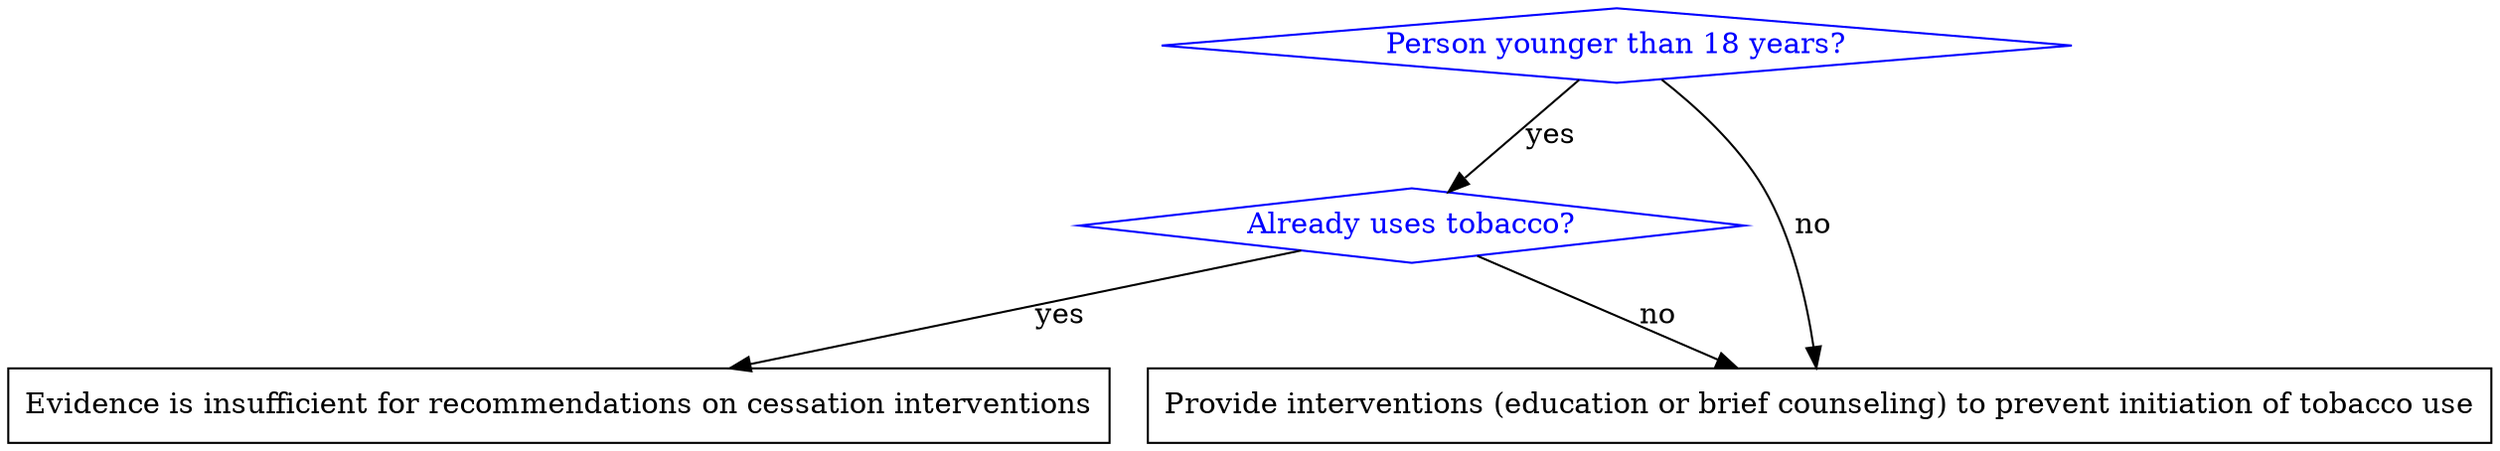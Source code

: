digraph G {
    rankdir=TB
    node [shape=diamond, color=blue, fontcolor=blue];
    
    A [label="Person younger than 18 years?", shape=diamond];
    B [label="Already uses tobacco?", shape=diamond];
    C [label="Provide interventions (education or brief counseling) to prevent initiation of tobacco use", shape=rectangle, color=black, fontcolor=black];
    D [label="Evidence is insufficient for recommendations on cessation interventions", shape=rectangle, color=black, fontcolor=black];

    A -> B [label="yes"];
    A -> C [label="no"];
    B -> C [label="no"];
    B -> D [label="yes"];
}